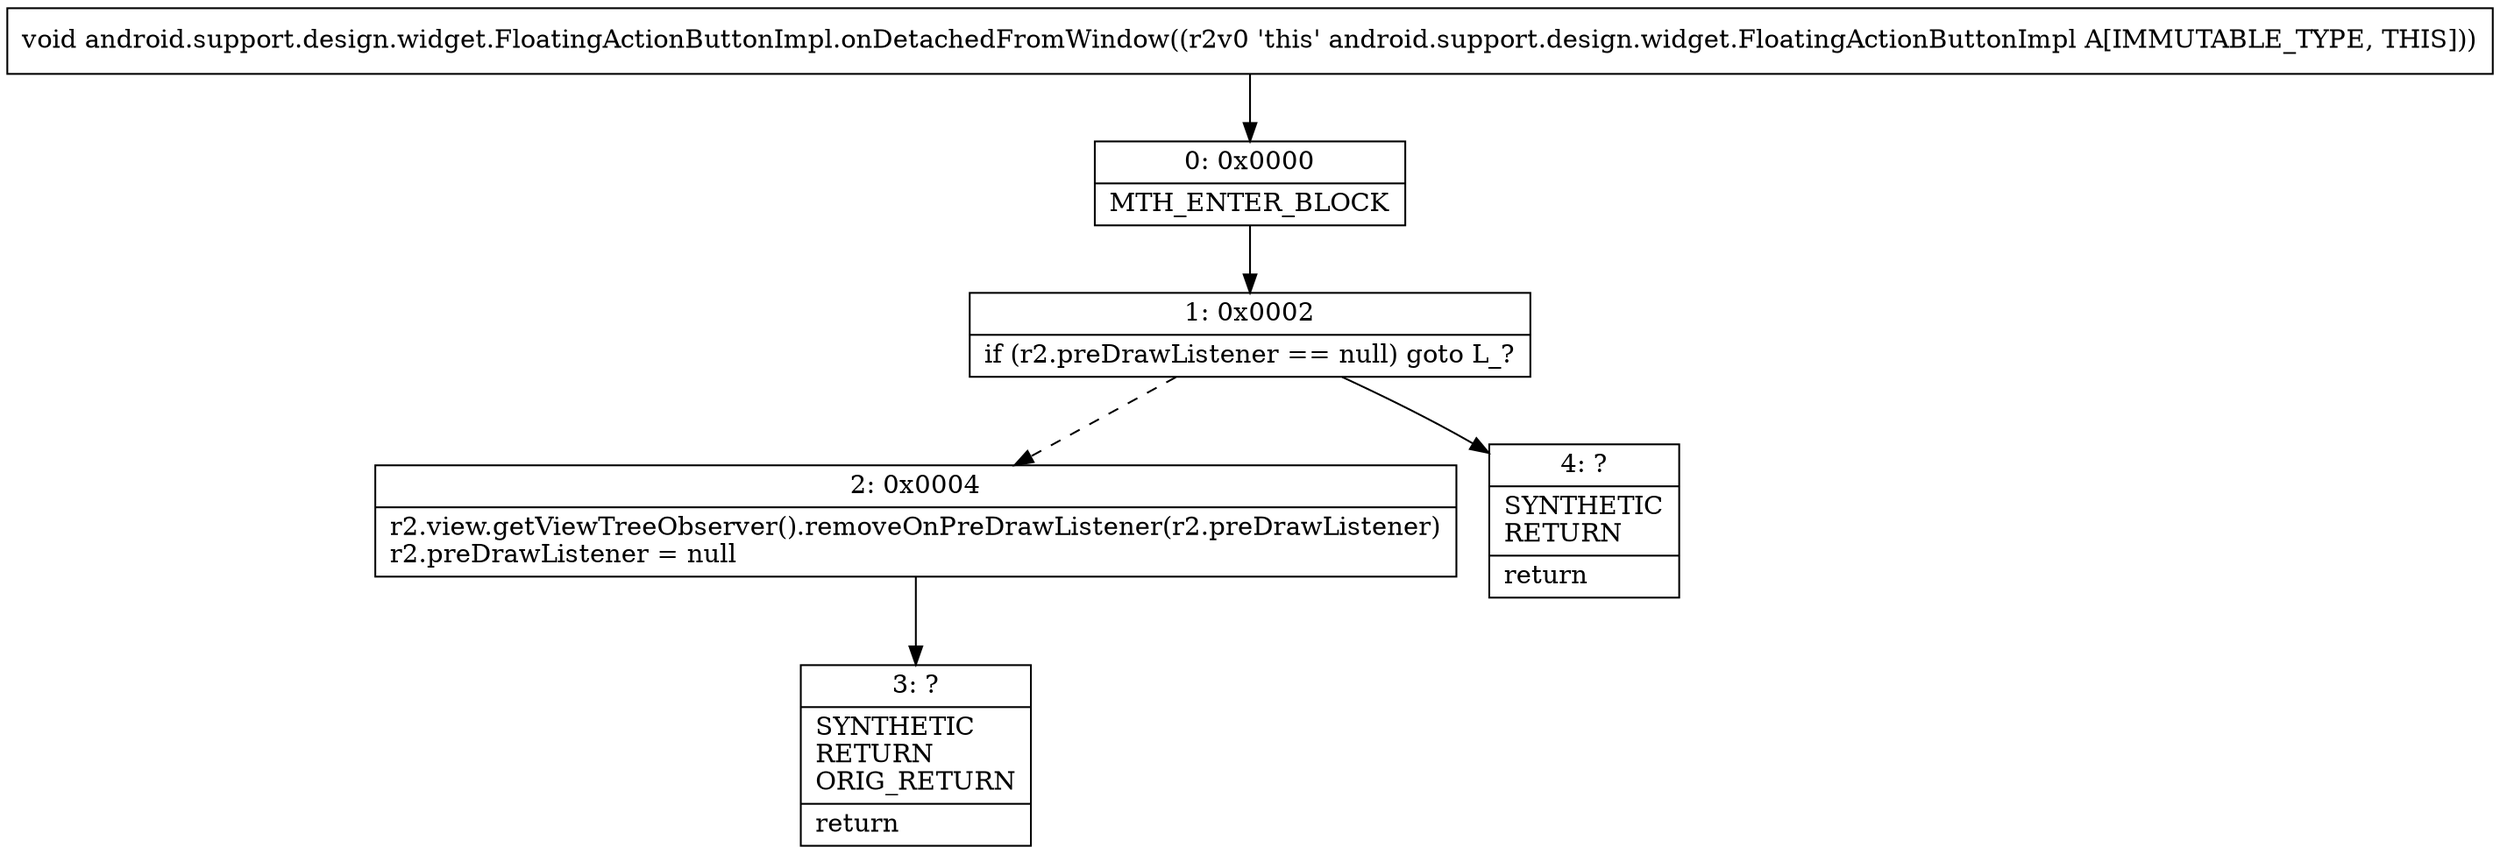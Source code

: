 digraph "CFG forandroid.support.design.widget.FloatingActionButtonImpl.onDetachedFromWindow()V" {
Node_0 [shape=record,label="{0\:\ 0x0000|MTH_ENTER_BLOCK\l}"];
Node_1 [shape=record,label="{1\:\ 0x0002|if (r2.preDrawListener == null) goto L_?\l}"];
Node_2 [shape=record,label="{2\:\ 0x0004|r2.view.getViewTreeObserver().removeOnPreDrawListener(r2.preDrawListener)\lr2.preDrawListener = null\l}"];
Node_3 [shape=record,label="{3\:\ ?|SYNTHETIC\lRETURN\lORIG_RETURN\l|return\l}"];
Node_4 [shape=record,label="{4\:\ ?|SYNTHETIC\lRETURN\l|return\l}"];
MethodNode[shape=record,label="{void android.support.design.widget.FloatingActionButtonImpl.onDetachedFromWindow((r2v0 'this' android.support.design.widget.FloatingActionButtonImpl A[IMMUTABLE_TYPE, THIS])) }"];
MethodNode -> Node_0;
Node_0 -> Node_1;
Node_1 -> Node_2[style=dashed];
Node_1 -> Node_4;
Node_2 -> Node_3;
}

